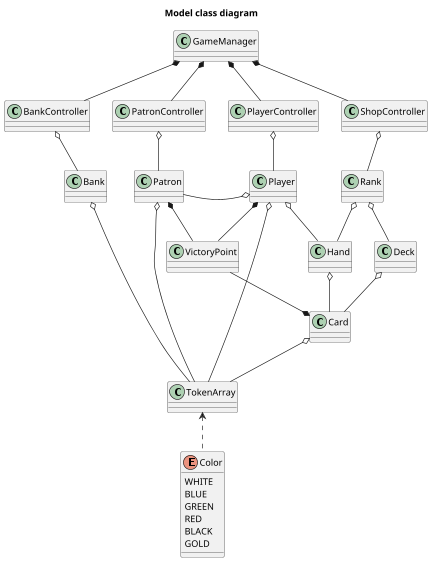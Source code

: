@startuml classDiagram
title Model class diagram
scale 0.65

GameManager *-- BankController
GameManager *-- PatronController
GameManager *-- PlayerController
GameManager *-- ShopController

PatronController o-- Patron
Patron o-- TokenArray

BankController o-down- Bank
Bank o-- TokenArray

PlayerController o-- Player
Player o-- TokenArray
Player o-- Hand
Player o-- Patron

ShopController o-- Rank
Rank o-- Hand
Rank o-- Deck

Deck o-- Card
Hand o-- Card

Card o-- TokenArray
TokenArray <.. Color


BankController .r[hidden]. PatronController
PatronController .r[hidden]. PlayerController
PlayerController .r[hidden]. ShopController

Bank .r[hidden]. Patron
Patron .r[hidden]. Player
Player .r[hidden]. Rank


VictoryPoint .r[hidden]. Hand
VictoryPoint -[norank]-* Patron
VictoryPoint -[norank]-* Card
VictoryPoint -[norank]-* Player




class GameManager {
}


class BankController {
}

class PatronController {
}

class PlayerController {
}

class ShopController {
}









class TokenArray {
}


enum Color {
    WHITE
    BLUE
    GREEN
    RED
    BLACK
    GOLD
}

@enduml



